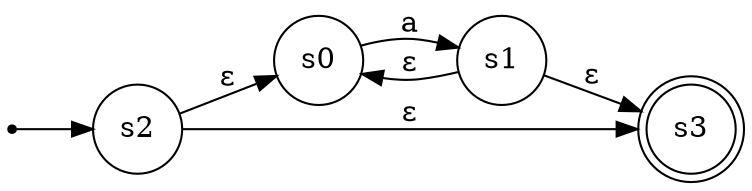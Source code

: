 digraph Automaton {
rankdir=LR;
__start__ [shape=point];
s0 [shape=circle];
s1 [shape=circle];
s2 [shape=circle];
s3 [shape=doublecircle];
__start__ -> s2;
s0 -> s1 [label="a"]; 
s1 -> s0 [label="ε"]; 
s1 -> s3 [label="ε"]; 
s2 -> s0 [label="ε"]; 
s2 -> s3 [label="ε"]; 
}